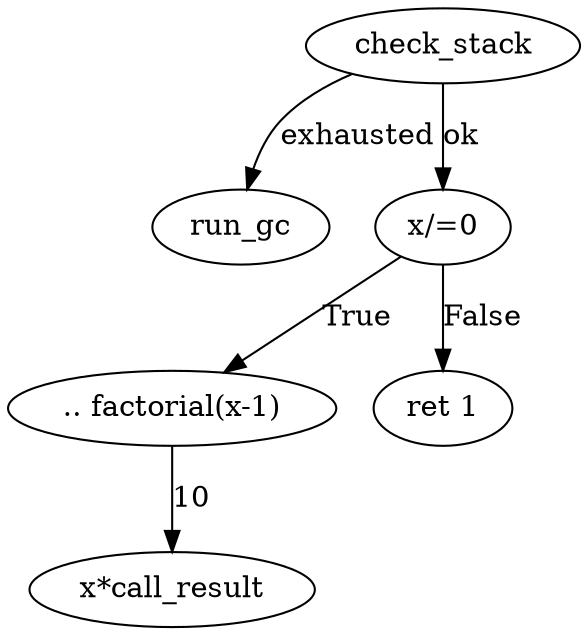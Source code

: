 digraph {
	check_stack -> run_gc[label="exhausted",weight="10"];
	check_stack -> "x/=0"[label="ok",weight="90"];
	".. factorial(x-1)" -> "x*call_result"[label="10",weight="10"];
	"x/=0" -> ".. factorial(x-1)"[label="True",weight="49"];
	"x/=0" -> "ret 1"[label="False",weight="51"];
}